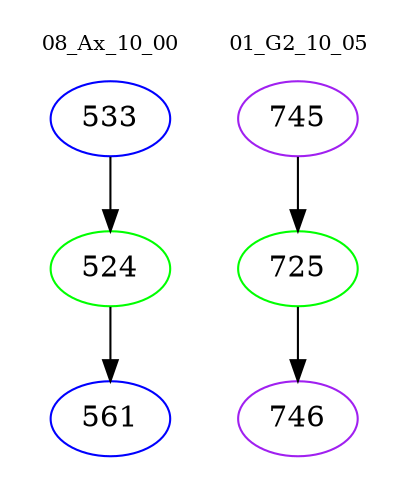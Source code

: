 digraph{
subgraph cluster_0 {
color = white
label = "08_Ax_10_00";
fontsize=10;
T0_533 [label="533", color="blue"]
T0_533 -> T0_524 [color="black"]
T0_524 [label="524", color="green"]
T0_524 -> T0_561 [color="black"]
T0_561 [label="561", color="blue"]
}
subgraph cluster_1 {
color = white
label = "01_G2_10_05";
fontsize=10;
T1_745 [label="745", color="purple"]
T1_745 -> T1_725 [color="black"]
T1_725 [label="725", color="green"]
T1_725 -> T1_746 [color="black"]
T1_746 [label="746", color="purple"]
}
}
